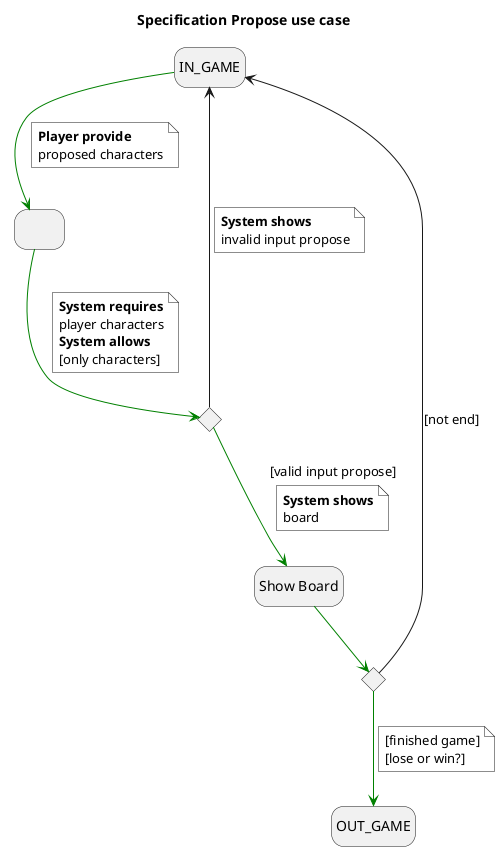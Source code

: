 @startuml
title Specification Propose use case
skinparam NoteBackgroundColor white
hide empty description
state userRequiresCompareWord as " "
state showBoard as "Show Board"
state ifValidPropose <<choice>>
state ifEndGame <<choice>>

IN_GAME -[#green]-> userRequiresCompareWord
note on link #white
  <b>Player provide
  proposed characters
end note
userRequiresCompareWord -[#green]-> ifValidPropose
note on link #white
  <b>System requires
  player characters
  <b>System allows
  [only characters]
end note
ifValidPropose -[#green]-> showBoard : [valid input propose]
note on link
  <b>System shows
  board
  end note
ifValidPropose -up-> IN_GAME
note on link #white
  <b>System shows
 board
end note
note on link #white
  <b>System shows
  invalid input propose
end note
showBoard -[#green]-> ifEndGame
ifEndGame -up-> IN_GAME : [not end]
ifEndGame -[#green]-> OUT_GAME
note on link #white
  [finished game]
  [lose or win?]
end note
@enduml